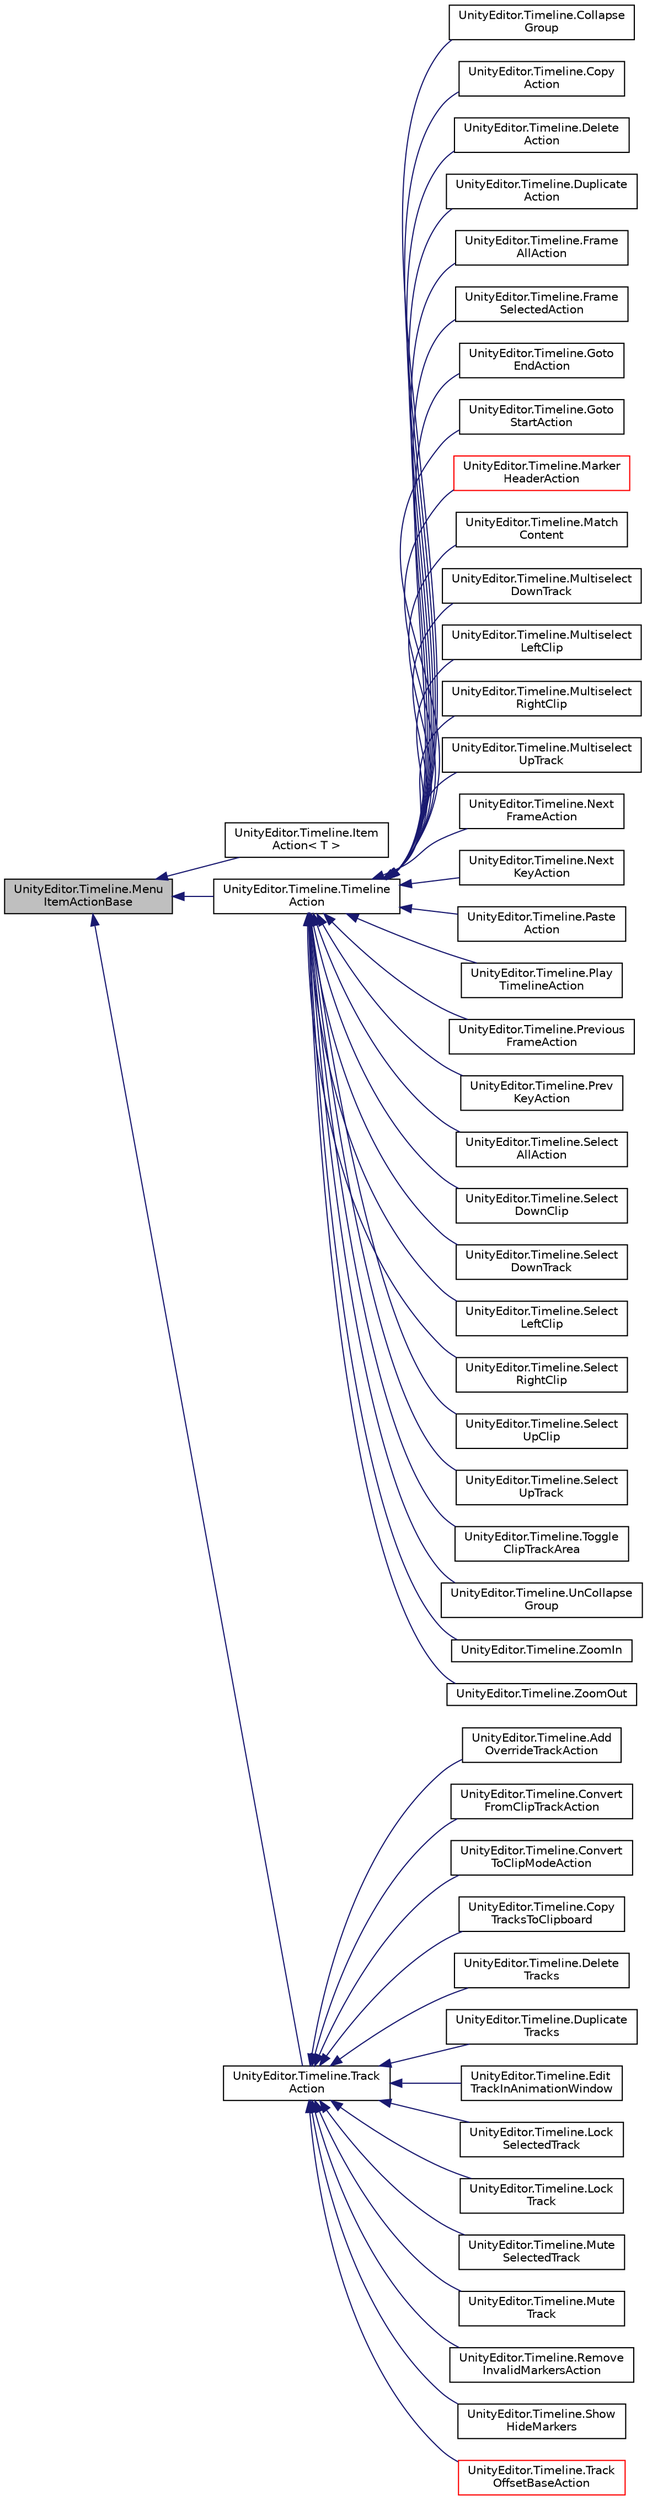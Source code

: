 digraph "UnityEditor.Timeline.MenuItemActionBase"
{
 // LATEX_PDF_SIZE
  edge [fontname="Helvetica",fontsize="10",labelfontname="Helvetica",labelfontsize="10"];
  node [fontname="Helvetica",fontsize="10",shape=record];
  rankdir="LR";
  Node1 [label="UnityEditor.Timeline.Menu\lItemActionBase",height=0.2,width=0.4,color="black", fillcolor="grey75", style="filled", fontcolor="black",tooltip=" "];
  Node1 -> Node2 [dir="back",color="midnightblue",fontsize="10",style="solid",fontname="Helvetica"];
  Node2 [label="UnityEditor.Timeline.Item\lAction\< T \>",height=0.2,width=0.4,color="black", fillcolor="white", style="filled",URL="$class_unity_editor_1_1_timeline_1_1_item_action.html",tooltip=" "];
  Node1 -> Node3 [dir="back",color="midnightblue",fontsize="10",style="solid",fontname="Helvetica"];
  Node3 [label="UnityEditor.Timeline.Timeline\lAction",height=0.2,width=0.4,color="black", fillcolor="white", style="filled",URL="$class_unity_editor_1_1_timeline_1_1_timeline_action.html",tooltip=" "];
  Node3 -> Node4 [dir="back",color="midnightblue",fontsize="10",style="solid",fontname="Helvetica"];
  Node4 [label="UnityEditor.Timeline.Collapse\lGroup",height=0.2,width=0.4,color="black", fillcolor="white", style="filled",URL="$class_unity_editor_1_1_timeline_1_1_collapse_group.html",tooltip=" "];
  Node3 -> Node5 [dir="back",color="midnightblue",fontsize="10",style="solid",fontname="Helvetica"];
  Node5 [label="UnityEditor.Timeline.Copy\lAction",height=0.2,width=0.4,color="black", fillcolor="white", style="filled",URL="$class_unity_editor_1_1_timeline_1_1_copy_action.html",tooltip=" "];
  Node3 -> Node6 [dir="back",color="midnightblue",fontsize="10",style="solid",fontname="Helvetica"];
  Node6 [label="UnityEditor.Timeline.Delete\lAction",height=0.2,width=0.4,color="black", fillcolor="white", style="filled",URL="$class_unity_editor_1_1_timeline_1_1_delete_action.html",tooltip=" "];
  Node3 -> Node7 [dir="back",color="midnightblue",fontsize="10",style="solid",fontname="Helvetica"];
  Node7 [label="UnityEditor.Timeline.Duplicate\lAction",height=0.2,width=0.4,color="black", fillcolor="white", style="filled",URL="$class_unity_editor_1_1_timeline_1_1_duplicate_action.html",tooltip=" "];
  Node3 -> Node8 [dir="back",color="midnightblue",fontsize="10",style="solid",fontname="Helvetica"];
  Node8 [label="UnityEditor.Timeline.Frame\lAllAction",height=0.2,width=0.4,color="black", fillcolor="white", style="filled",URL="$class_unity_editor_1_1_timeline_1_1_frame_all_action.html",tooltip=" "];
  Node3 -> Node9 [dir="back",color="midnightblue",fontsize="10",style="solid",fontname="Helvetica"];
  Node9 [label="UnityEditor.Timeline.Frame\lSelectedAction",height=0.2,width=0.4,color="black", fillcolor="white", style="filled",URL="$class_unity_editor_1_1_timeline_1_1_frame_selected_action.html",tooltip=" "];
  Node3 -> Node10 [dir="back",color="midnightblue",fontsize="10",style="solid",fontname="Helvetica"];
  Node10 [label="UnityEditor.Timeline.Goto\lEndAction",height=0.2,width=0.4,color="black", fillcolor="white", style="filled",URL="$class_unity_editor_1_1_timeline_1_1_goto_end_action.html",tooltip=" "];
  Node3 -> Node11 [dir="back",color="midnightblue",fontsize="10",style="solid",fontname="Helvetica"];
  Node11 [label="UnityEditor.Timeline.Goto\lStartAction",height=0.2,width=0.4,color="black", fillcolor="white", style="filled",URL="$class_unity_editor_1_1_timeline_1_1_goto_start_action.html",tooltip=" "];
  Node3 -> Node12 [dir="back",color="midnightblue",fontsize="10",style="solid",fontname="Helvetica"];
  Node12 [label="UnityEditor.Timeline.Marker\lHeaderAction",height=0.2,width=0.4,color="red", fillcolor="white", style="filled",URL="$class_unity_editor_1_1_timeline_1_1_marker_header_action.html",tooltip=" "];
  Node3 -> Node15 [dir="back",color="midnightblue",fontsize="10",style="solid",fontname="Helvetica"];
  Node15 [label="UnityEditor.Timeline.Match\lContent",height=0.2,width=0.4,color="black", fillcolor="white", style="filled",URL="$class_unity_editor_1_1_timeline_1_1_match_content.html",tooltip=" "];
  Node3 -> Node16 [dir="back",color="midnightblue",fontsize="10",style="solid",fontname="Helvetica"];
  Node16 [label="UnityEditor.Timeline.Multiselect\lDownTrack",height=0.2,width=0.4,color="black", fillcolor="white", style="filled",URL="$class_unity_editor_1_1_timeline_1_1_multiselect_down_track.html",tooltip=" "];
  Node3 -> Node17 [dir="back",color="midnightblue",fontsize="10",style="solid",fontname="Helvetica"];
  Node17 [label="UnityEditor.Timeline.Multiselect\lLeftClip",height=0.2,width=0.4,color="black", fillcolor="white", style="filled",URL="$class_unity_editor_1_1_timeline_1_1_multiselect_left_clip.html",tooltip=" "];
  Node3 -> Node18 [dir="back",color="midnightblue",fontsize="10",style="solid",fontname="Helvetica"];
  Node18 [label="UnityEditor.Timeline.Multiselect\lRightClip",height=0.2,width=0.4,color="black", fillcolor="white", style="filled",URL="$class_unity_editor_1_1_timeline_1_1_multiselect_right_clip.html",tooltip=" "];
  Node3 -> Node19 [dir="back",color="midnightblue",fontsize="10",style="solid",fontname="Helvetica"];
  Node19 [label="UnityEditor.Timeline.Multiselect\lUpTrack",height=0.2,width=0.4,color="black", fillcolor="white", style="filled",URL="$class_unity_editor_1_1_timeline_1_1_multiselect_up_track.html",tooltip=" "];
  Node3 -> Node20 [dir="back",color="midnightblue",fontsize="10",style="solid",fontname="Helvetica"];
  Node20 [label="UnityEditor.Timeline.Next\lFrameAction",height=0.2,width=0.4,color="black", fillcolor="white", style="filled",URL="$class_unity_editor_1_1_timeline_1_1_next_frame_action.html",tooltip=" "];
  Node3 -> Node21 [dir="back",color="midnightblue",fontsize="10",style="solid",fontname="Helvetica"];
  Node21 [label="UnityEditor.Timeline.Next\lKeyAction",height=0.2,width=0.4,color="black", fillcolor="white", style="filled",URL="$class_unity_editor_1_1_timeline_1_1_next_key_action.html",tooltip=" "];
  Node3 -> Node22 [dir="back",color="midnightblue",fontsize="10",style="solid",fontname="Helvetica"];
  Node22 [label="UnityEditor.Timeline.Paste\lAction",height=0.2,width=0.4,color="black", fillcolor="white", style="filled",URL="$class_unity_editor_1_1_timeline_1_1_paste_action.html",tooltip=" "];
  Node3 -> Node23 [dir="back",color="midnightblue",fontsize="10",style="solid",fontname="Helvetica"];
  Node23 [label="UnityEditor.Timeline.Play\lTimelineAction",height=0.2,width=0.4,color="black", fillcolor="white", style="filled",URL="$class_unity_editor_1_1_timeline_1_1_play_timeline_action.html",tooltip=" "];
  Node3 -> Node24 [dir="back",color="midnightblue",fontsize="10",style="solid",fontname="Helvetica"];
  Node24 [label="UnityEditor.Timeline.Previous\lFrameAction",height=0.2,width=0.4,color="black", fillcolor="white", style="filled",URL="$class_unity_editor_1_1_timeline_1_1_previous_frame_action.html",tooltip=" "];
  Node3 -> Node25 [dir="back",color="midnightblue",fontsize="10",style="solid",fontname="Helvetica"];
  Node25 [label="UnityEditor.Timeline.Prev\lKeyAction",height=0.2,width=0.4,color="black", fillcolor="white", style="filled",URL="$class_unity_editor_1_1_timeline_1_1_prev_key_action.html",tooltip=" "];
  Node3 -> Node26 [dir="back",color="midnightblue",fontsize="10",style="solid",fontname="Helvetica"];
  Node26 [label="UnityEditor.Timeline.Select\lAllAction",height=0.2,width=0.4,color="black", fillcolor="white", style="filled",URL="$class_unity_editor_1_1_timeline_1_1_select_all_action.html",tooltip=" "];
  Node3 -> Node27 [dir="back",color="midnightblue",fontsize="10",style="solid",fontname="Helvetica"];
  Node27 [label="UnityEditor.Timeline.Select\lDownClip",height=0.2,width=0.4,color="black", fillcolor="white", style="filled",URL="$class_unity_editor_1_1_timeline_1_1_select_down_clip.html",tooltip=" "];
  Node3 -> Node28 [dir="back",color="midnightblue",fontsize="10",style="solid",fontname="Helvetica"];
  Node28 [label="UnityEditor.Timeline.Select\lDownTrack",height=0.2,width=0.4,color="black", fillcolor="white", style="filled",URL="$class_unity_editor_1_1_timeline_1_1_select_down_track.html",tooltip=" "];
  Node3 -> Node29 [dir="back",color="midnightblue",fontsize="10",style="solid",fontname="Helvetica"];
  Node29 [label="UnityEditor.Timeline.Select\lLeftClip",height=0.2,width=0.4,color="black", fillcolor="white", style="filled",URL="$class_unity_editor_1_1_timeline_1_1_select_left_clip.html",tooltip=" "];
  Node3 -> Node30 [dir="back",color="midnightblue",fontsize="10",style="solid",fontname="Helvetica"];
  Node30 [label="UnityEditor.Timeline.Select\lRightClip",height=0.2,width=0.4,color="black", fillcolor="white", style="filled",URL="$class_unity_editor_1_1_timeline_1_1_select_right_clip.html",tooltip=" "];
  Node3 -> Node31 [dir="back",color="midnightblue",fontsize="10",style="solid",fontname="Helvetica"];
  Node31 [label="UnityEditor.Timeline.Select\lUpClip",height=0.2,width=0.4,color="black", fillcolor="white", style="filled",URL="$class_unity_editor_1_1_timeline_1_1_select_up_clip.html",tooltip=" "];
  Node3 -> Node32 [dir="back",color="midnightblue",fontsize="10",style="solid",fontname="Helvetica"];
  Node32 [label="UnityEditor.Timeline.Select\lUpTrack",height=0.2,width=0.4,color="black", fillcolor="white", style="filled",URL="$class_unity_editor_1_1_timeline_1_1_select_up_track.html",tooltip=" "];
  Node3 -> Node33 [dir="back",color="midnightblue",fontsize="10",style="solid",fontname="Helvetica"];
  Node33 [label="UnityEditor.Timeline.Toggle\lClipTrackArea",height=0.2,width=0.4,color="black", fillcolor="white", style="filled",URL="$class_unity_editor_1_1_timeline_1_1_toggle_clip_track_area.html",tooltip=" "];
  Node3 -> Node34 [dir="back",color="midnightblue",fontsize="10",style="solid",fontname="Helvetica"];
  Node34 [label="UnityEditor.Timeline.UnCollapse\lGroup",height=0.2,width=0.4,color="black", fillcolor="white", style="filled",URL="$class_unity_editor_1_1_timeline_1_1_un_collapse_group.html",tooltip=" "];
  Node3 -> Node35 [dir="back",color="midnightblue",fontsize="10",style="solid",fontname="Helvetica"];
  Node35 [label="UnityEditor.Timeline.ZoomIn",height=0.2,width=0.4,color="black", fillcolor="white", style="filled",URL="$class_unity_editor_1_1_timeline_1_1_zoom_in.html",tooltip=" "];
  Node3 -> Node36 [dir="back",color="midnightblue",fontsize="10",style="solid",fontname="Helvetica"];
  Node36 [label="UnityEditor.Timeline.ZoomOut",height=0.2,width=0.4,color="black", fillcolor="white", style="filled",URL="$class_unity_editor_1_1_timeline_1_1_zoom_out.html",tooltip=" "];
  Node1 -> Node37 [dir="back",color="midnightblue",fontsize="10",style="solid",fontname="Helvetica"];
  Node37 [label="UnityEditor.Timeline.Track\lAction",height=0.2,width=0.4,color="black", fillcolor="white", style="filled",URL="$class_unity_editor_1_1_timeline_1_1_track_action.html",tooltip=" "];
  Node37 -> Node38 [dir="back",color="midnightblue",fontsize="10",style="solid",fontname="Helvetica"];
  Node38 [label="UnityEditor.Timeline.Add\lOverrideTrackAction",height=0.2,width=0.4,color="black", fillcolor="white", style="filled",URL="$class_unity_editor_1_1_timeline_1_1_add_override_track_action.html",tooltip=" "];
  Node37 -> Node39 [dir="back",color="midnightblue",fontsize="10",style="solid",fontname="Helvetica"];
  Node39 [label="UnityEditor.Timeline.Convert\lFromClipTrackAction",height=0.2,width=0.4,color="black", fillcolor="white", style="filled",URL="$class_unity_editor_1_1_timeline_1_1_convert_from_clip_track_action.html",tooltip=" "];
  Node37 -> Node40 [dir="back",color="midnightblue",fontsize="10",style="solid",fontname="Helvetica"];
  Node40 [label="UnityEditor.Timeline.Convert\lToClipModeAction",height=0.2,width=0.4,color="black", fillcolor="white", style="filled",URL="$class_unity_editor_1_1_timeline_1_1_convert_to_clip_mode_action.html",tooltip=" "];
  Node37 -> Node41 [dir="back",color="midnightblue",fontsize="10",style="solid",fontname="Helvetica"];
  Node41 [label="UnityEditor.Timeline.Copy\lTracksToClipboard",height=0.2,width=0.4,color="black", fillcolor="white", style="filled",URL="$class_unity_editor_1_1_timeline_1_1_copy_tracks_to_clipboard.html",tooltip=" "];
  Node37 -> Node42 [dir="back",color="midnightblue",fontsize="10",style="solid",fontname="Helvetica"];
  Node42 [label="UnityEditor.Timeline.Delete\lTracks",height=0.2,width=0.4,color="black", fillcolor="white", style="filled",URL="$class_unity_editor_1_1_timeline_1_1_delete_tracks.html",tooltip=" "];
  Node37 -> Node43 [dir="back",color="midnightblue",fontsize="10",style="solid",fontname="Helvetica"];
  Node43 [label="UnityEditor.Timeline.Duplicate\lTracks",height=0.2,width=0.4,color="black", fillcolor="white", style="filled",URL="$class_unity_editor_1_1_timeline_1_1_duplicate_tracks.html",tooltip=" "];
  Node37 -> Node44 [dir="back",color="midnightblue",fontsize="10",style="solid",fontname="Helvetica"];
  Node44 [label="UnityEditor.Timeline.Edit\lTrackInAnimationWindow",height=0.2,width=0.4,color="black", fillcolor="white", style="filled",URL="$class_unity_editor_1_1_timeline_1_1_edit_track_in_animation_window.html",tooltip=" "];
  Node37 -> Node45 [dir="back",color="midnightblue",fontsize="10",style="solid",fontname="Helvetica"];
  Node45 [label="UnityEditor.Timeline.Lock\lSelectedTrack",height=0.2,width=0.4,color="black", fillcolor="white", style="filled",URL="$class_unity_editor_1_1_timeline_1_1_lock_selected_track.html",tooltip=" "];
  Node37 -> Node46 [dir="back",color="midnightblue",fontsize="10",style="solid",fontname="Helvetica"];
  Node46 [label="UnityEditor.Timeline.Lock\lTrack",height=0.2,width=0.4,color="black", fillcolor="white", style="filled",URL="$class_unity_editor_1_1_timeline_1_1_lock_track.html",tooltip=" "];
  Node37 -> Node47 [dir="back",color="midnightblue",fontsize="10",style="solid",fontname="Helvetica"];
  Node47 [label="UnityEditor.Timeline.Mute\lSelectedTrack",height=0.2,width=0.4,color="black", fillcolor="white", style="filled",URL="$class_unity_editor_1_1_timeline_1_1_mute_selected_track.html",tooltip=" "];
  Node37 -> Node48 [dir="back",color="midnightblue",fontsize="10",style="solid",fontname="Helvetica"];
  Node48 [label="UnityEditor.Timeline.Mute\lTrack",height=0.2,width=0.4,color="black", fillcolor="white", style="filled",URL="$class_unity_editor_1_1_timeline_1_1_mute_track.html",tooltip=" "];
  Node37 -> Node49 [dir="back",color="midnightblue",fontsize="10",style="solid",fontname="Helvetica"];
  Node49 [label="UnityEditor.Timeline.Remove\lInvalidMarkersAction",height=0.2,width=0.4,color="black", fillcolor="white", style="filled",URL="$class_unity_editor_1_1_timeline_1_1_remove_invalid_markers_action.html",tooltip=" "];
  Node37 -> Node50 [dir="back",color="midnightblue",fontsize="10",style="solid",fontname="Helvetica"];
  Node50 [label="UnityEditor.Timeline.Show\lHideMarkers",height=0.2,width=0.4,color="black", fillcolor="white", style="filled",URL="$class_unity_editor_1_1_timeline_1_1_show_hide_markers.html",tooltip=" "];
  Node37 -> Node51 [dir="back",color="midnightblue",fontsize="10",style="solid",fontname="Helvetica"];
  Node51 [label="UnityEditor.Timeline.Track\lOffsetBaseAction",height=0.2,width=0.4,color="red", fillcolor="white", style="filled",URL="$class_unity_editor_1_1_timeline_1_1_track_offset_base_action.html",tooltip=" "];
}
